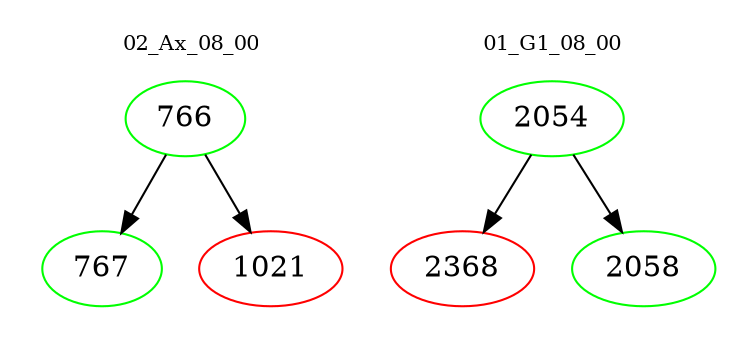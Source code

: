 digraph{
subgraph cluster_0 {
color = white
label = "02_Ax_08_00";
fontsize=10;
T0_766 [label="766", color="green"]
T0_766 -> T0_767 [color="black"]
T0_767 [label="767", color="green"]
T0_766 -> T0_1021 [color="black"]
T0_1021 [label="1021", color="red"]
}
subgraph cluster_1 {
color = white
label = "01_G1_08_00";
fontsize=10;
T1_2054 [label="2054", color="green"]
T1_2054 -> T1_2368 [color="black"]
T1_2368 [label="2368", color="red"]
T1_2054 -> T1_2058 [color="black"]
T1_2058 [label="2058", color="green"]
}
}

